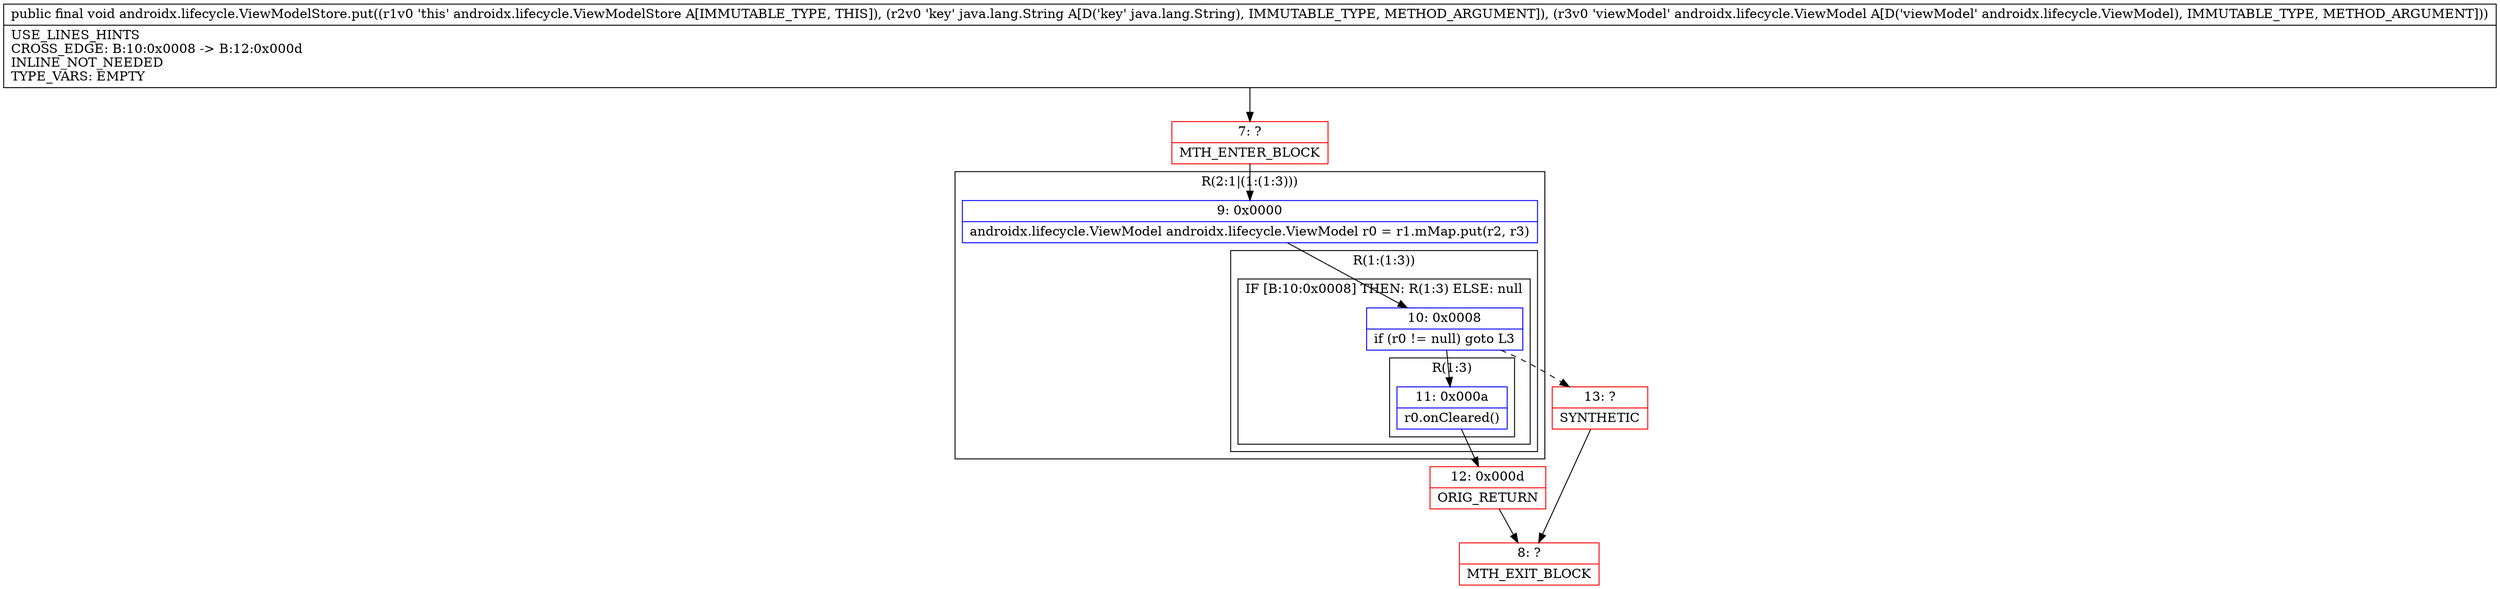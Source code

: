 digraph "CFG forandroidx.lifecycle.ViewModelStore.put(Ljava\/lang\/String;Landroidx\/lifecycle\/ViewModel;)V" {
subgraph cluster_Region_2844736 {
label = "R(2:1|(1:(1:3)))";
node [shape=record,color=blue];
Node_9 [shape=record,label="{9\:\ 0x0000|androidx.lifecycle.ViewModel androidx.lifecycle.ViewModel r0 = r1.mMap.put(r2, r3)\l}"];
subgraph cluster_Region_732075020 {
label = "R(1:(1:3))";
node [shape=record,color=blue];
subgraph cluster_IfRegion_1170805346 {
label = "IF [B:10:0x0008] THEN: R(1:3) ELSE: null";
node [shape=record,color=blue];
Node_10 [shape=record,label="{10\:\ 0x0008|if (r0 != null) goto L3\l}"];
subgraph cluster_Region_1200523580 {
label = "R(1:3)";
node [shape=record,color=blue];
Node_11 [shape=record,label="{11\:\ 0x000a|r0.onCleared()\l}"];
}
}
}
}
Node_7 [shape=record,color=red,label="{7\:\ ?|MTH_ENTER_BLOCK\l}"];
Node_12 [shape=record,color=red,label="{12\:\ 0x000d|ORIG_RETURN\l}"];
Node_8 [shape=record,color=red,label="{8\:\ ?|MTH_EXIT_BLOCK\l}"];
Node_13 [shape=record,color=red,label="{13\:\ ?|SYNTHETIC\l}"];
MethodNode[shape=record,label="{public final void androidx.lifecycle.ViewModelStore.put((r1v0 'this' androidx.lifecycle.ViewModelStore A[IMMUTABLE_TYPE, THIS]), (r2v0 'key' java.lang.String A[D('key' java.lang.String), IMMUTABLE_TYPE, METHOD_ARGUMENT]), (r3v0 'viewModel' androidx.lifecycle.ViewModel A[D('viewModel' androidx.lifecycle.ViewModel), IMMUTABLE_TYPE, METHOD_ARGUMENT]))  | USE_LINES_HINTS\lCROSS_EDGE: B:10:0x0008 \-\> B:12:0x000d\lINLINE_NOT_NEEDED\lTYPE_VARS: EMPTY\l}"];
MethodNode -> Node_7;Node_9 -> Node_10;
Node_10 -> Node_11;
Node_10 -> Node_13[style=dashed];
Node_11 -> Node_12;
Node_7 -> Node_9;
Node_12 -> Node_8;
Node_13 -> Node_8;
}

